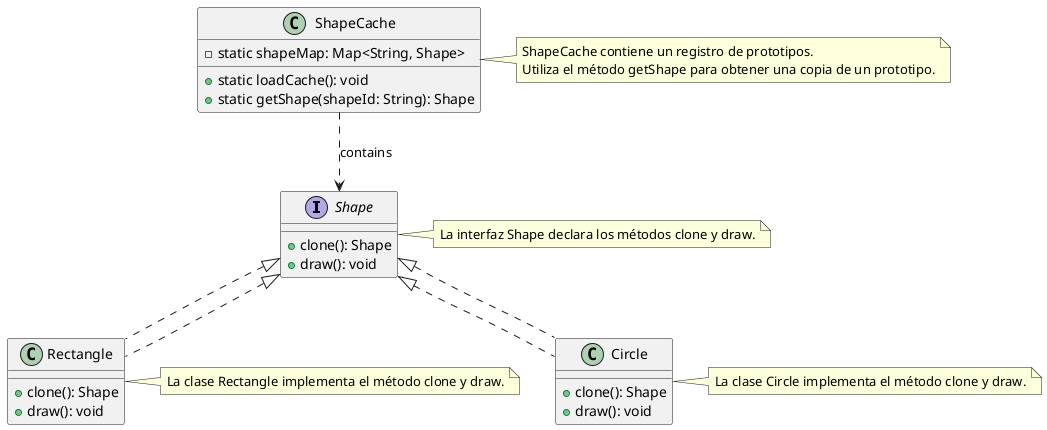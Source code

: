 @startuml
interface Shape {
    + clone(): Shape
    + draw(): void
}

class Rectangle implements Shape {
    + clone(): Shape
    + draw(): void
}

class Circle implements Shape {
    + clone(): Shape
    + draw(): void
}

class ShapeCache {
    - static shapeMap: Map<String, Shape>
    + static loadCache(): void
    + static getShape(shapeId: String): Shape
}

Shape <|.. Rectangle
Shape <|.. Circle
ShapeCache ..> Shape : contains

note right of ShapeCache
  ShapeCache contiene un registro de prototipos.
  Utiliza el método getShape para obtener una copia de un prototipo.
end note

note right of Shape
  La interfaz Shape declara los métodos clone y draw.
end note

note right of Rectangle
  La clase Rectangle implementa el método clone y draw.
end note

note right of Circle
  La clase Circle implementa el método clone y draw.
end note
@enduml
